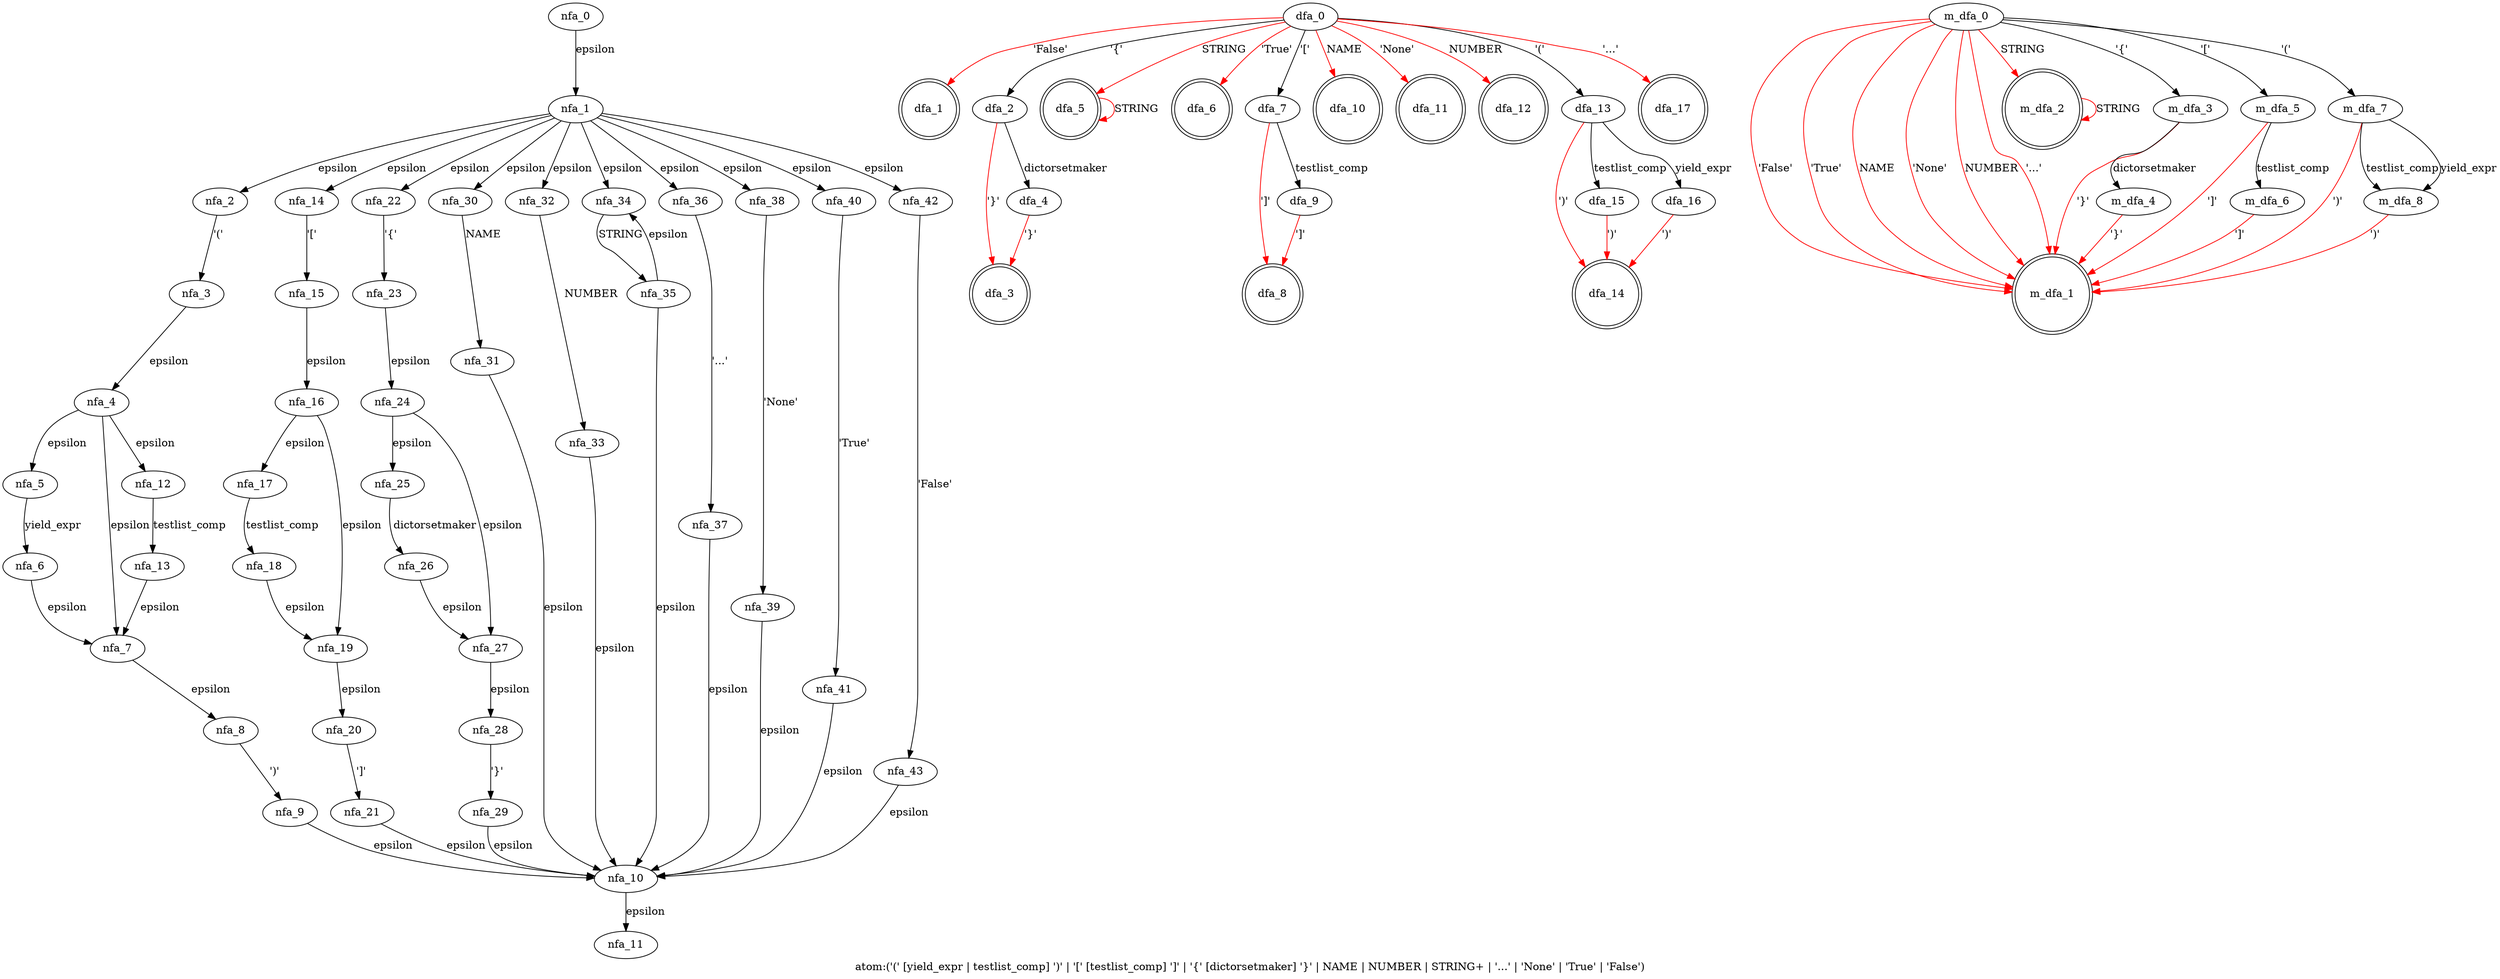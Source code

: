 digraph atom {
 graph[label="atom:('(' [yield_expr | testlist_comp] ')' | '[' [testlist_comp] ']' | '{' [dictorsetmaker] '}' | NAME | NUMBER | STRING+ | '...' | 'None' | 'True' | 'False')"]
 subgraph atom_nfa {
  nfa_0->nfa_1[label="epsilon"]
  nfa_1->nfa_2[label="epsilon"]
  nfa_2->nfa_3[label="'('"]
  nfa_3->nfa_4[label="epsilon"]
  nfa_4->nfa_5[label="epsilon"]
  nfa_5->nfa_6[label="yield_expr"]
  nfa_6->nfa_7[label="epsilon"]
  nfa_7->nfa_8[label="epsilon"]
  nfa_8->nfa_9[label="')'"]
  nfa_9->nfa_10[label="epsilon"]
  nfa_10->nfa_11[label="epsilon"]
  nfa_4->nfa_12[label="epsilon"]
  nfa_12->nfa_13[label="testlist_comp"]
  nfa_13->nfa_7[label="epsilon"]
  nfa_4->nfa_7[label="epsilon"]
  nfa_1->nfa_14[label="epsilon"]
  nfa_14->nfa_15[label="'['"]
  nfa_15->nfa_16[label="epsilon"]
  nfa_16->nfa_17[label="epsilon"]
  nfa_17->nfa_18[label="testlist_comp"]
  nfa_18->nfa_19[label="epsilon"]
  nfa_19->nfa_20[label="epsilon"]
  nfa_20->nfa_21[label="']'"]
  nfa_21->nfa_10[label="epsilon"]
  nfa_16->nfa_19[label="epsilon"]
  nfa_1->nfa_22[label="epsilon"]
  nfa_22->nfa_23[label="'{'"]
  nfa_23->nfa_24[label="epsilon"]
  nfa_24->nfa_25[label="epsilon"]
  nfa_25->nfa_26[label="dictorsetmaker"]
  nfa_26->nfa_27[label="epsilon"]
  nfa_27->nfa_28[label="epsilon"]
  nfa_28->nfa_29[label="'}'"]
  nfa_29->nfa_10[label="epsilon"]
  nfa_24->nfa_27[label="epsilon"]
  nfa_1->nfa_30[label="epsilon"]
  nfa_30->nfa_31[label="NAME"]
  nfa_31->nfa_10[label="epsilon"]
  nfa_1->nfa_32[label="epsilon"]
  nfa_32->nfa_33[label="NUMBER"]
  nfa_33->nfa_10[label="epsilon"]
  nfa_1->nfa_34[label="epsilon"]
  nfa_34->nfa_35[label="STRING"]
  nfa_35->nfa_34[label="epsilon"]
  nfa_35->nfa_10[label="epsilon"]
  nfa_1->nfa_36[label="epsilon"]
  nfa_36->nfa_37[label="'...'"]
  nfa_37->nfa_10[label="epsilon"]
  nfa_1->nfa_38[label="epsilon"]
  nfa_38->nfa_39[label="'None'"]
  nfa_39->nfa_10[label="epsilon"]
  nfa_1->nfa_40[label="epsilon"]
  nfa_40->nfa_41[label="'True'"]
  nfa_41->nfa_10[label="epsilon"]
  nfa_1->nfa_42[label="epsilon"]
  nfa_42->nfa_43[label="'False'"]
  nfa_43->nfa_10[label="epsilon"]
  }
 subgraph atom_dfa {
  dfa_0->dfa_1[label="'False'",color=red]
  dfa_0->dfa_2[label="'{'"]
  dfa_2->dfa_3[label="'}'",color=red]
  dfa_2->dfa_4[label="dictorsetmaker"]
  dfa_4->dfa_3[label="'}'",color=red]
  dfa_0->dfa_5[label="STRING",color=red]
  dfa_5->dfa_5[label="STRING",color=red]
  dfa_0->dfa_6[label="'True'",color=red]
  dfa_0->dfa_7[label="'['"]
  dfa_7->dfa_8[label="']'",color=red]
  dfa_7->dfa_9[label="testlist_comp"]
  dfa_9->dfa_8[label="']'",color=red]
  dfa_0->dfa_10[label="NAME",color=red]
  dfa_0->dfa_11[label="'None'",color=red]
  dfa_0->dfa_12[label="NUMBER",color=red]
  dfa_0->dfa_13[label="'('"]
  dfa_13->dfa_14[label="')'",color=red]
  dfa_13->dfa_15[label="testlist_comp"]
  dfa_15->dfa_14[label="')'",color=red]
  dfa_13->dfa_16[label="yield_expr"]
  dfa_16->dfa_14[label="')'",color=red]
  dfa_0->dfa_17[label="'...'",color=red]
  dfa_1[shape=doublecircle]
  dfa_3[shape=doublecircle]
  dfa_5[shape=doublecircle]
  dfa_6[shape=doublecircle]
  dfa_8[shape=doublecircle]
  dfa_10[shape=doublecircle]
  dfa_11[shape=doublecircle]
  dfa_12[shape=doublecircle]
  dfa_14[shape=doublecircle]
  dfa_17[shape=doublecircle]
  }
 subgraph atom_m_dfa {
  m_dfa_0->m_dfa_1[label="'False'",color=red]
  m_dfa_0->m_dfa_1[label="'True'",color=red]
  m_dfa_0->m_dfa_1[label="NAME",color=red]
  m_dfa_0->m_dfa_1[label="'None'",color=red]
  m_dfa_0->m_dfa_1[label="NUMBER",color=red]
  m_dfa_0->m_dfa_1[label="'...'",color=red]
  m_dfa_0->m_dfa_2[label="STRING",color=red]
  m_dfa_2->m_dfa_2[label="STRING",color=red]
  m_dfa_0->m_dfa_3[label="'{'"]
  m_dfa_3->m_dfa_1[label="'}'",color=red]
  m_dfa_3->m_dfa_4[label="dictorsetmaker"]
  m_dfa_4->m_dfa_1[label="'}'",color=red]
  m_dfa_0->m_dfa_5[label="'['"]
  m_dfa_5->m_dfa_1[label="']'",color=red]
  m_dfa_5->m_dfa_6[label="testlist_comp"]
  m_dfa_6->m_dfa_1[label="']'",color=red]
  m_dfa_0->m_dfa_7[label="'('"]
  m_dfa_7->m_dfa_1[label="')'",color=red]
  m_dfa_7->m_dfa_8[label="testlist_comp"]
  m_dfa_8->m_dfa_1[label="')'",color=red]
  m_dfa_7->m_dfa_8[label="yield_expr"]
  m_dfa_1[shape=doublecircle]
  m_dfa_2[shape=doublecircle]
  }
}

